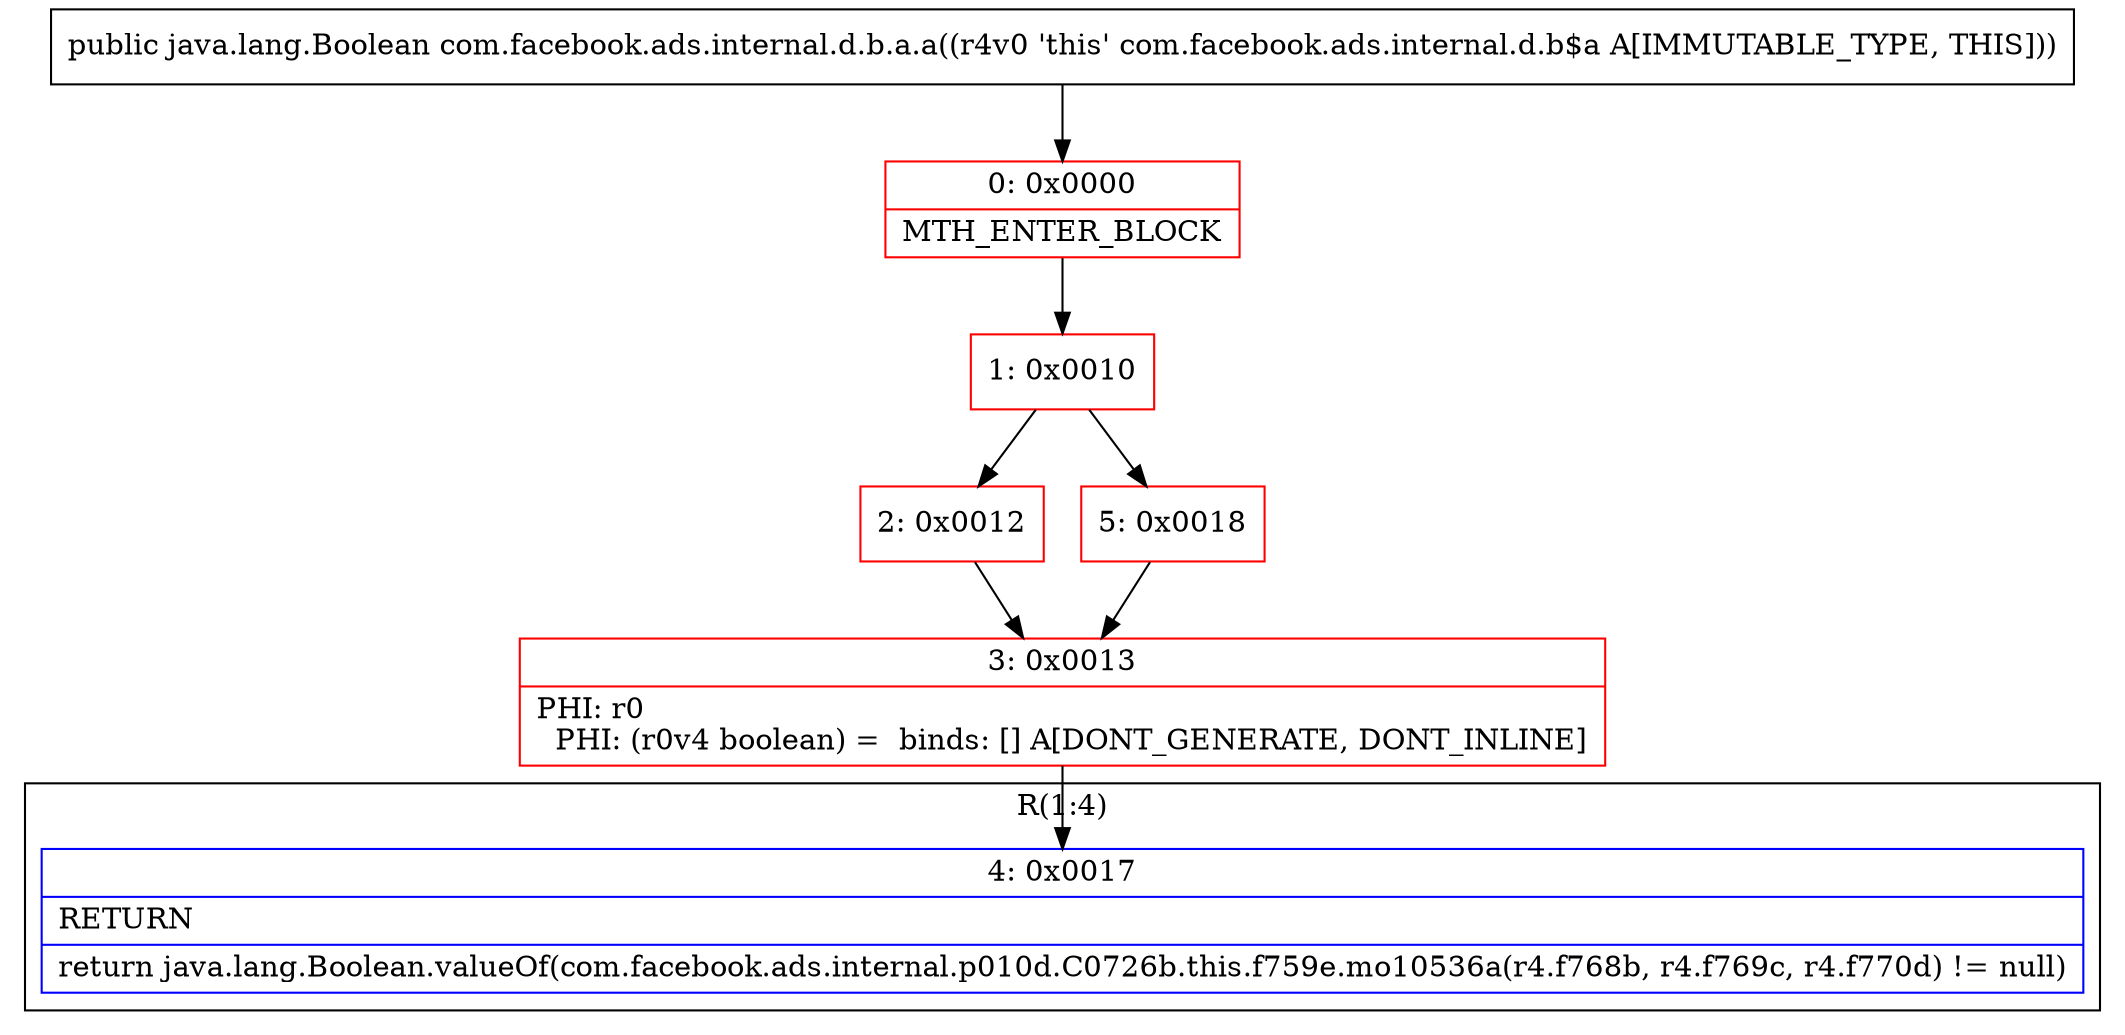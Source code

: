 digraph "CFG forcom.facebook.ads.internal.d.b.a.a()Ljava\/lang\/Boolean;" {
subgraph cluster_Region_707629513 {
label = "R(1:4)";
node [shape=record,color=blue];
Node_4 [shape=record,label="{4\:\ 0x0017|RETURN\l|return java.lang.Boolean.valueOf(com.facebook.ads.internal.p010d.C0726b.this.f759e.mo10536a(r4.f768b, r4.f769c, r4.f770d) != null)\l}"];
}
Node_0 [shape=record,color=red,label="{0\:\ 0x0000|MTH_ENTER_BLOCK\l}"];
Node_1 [shape=record,color=red,label="{1\:\ 0x0010}"];
Node_2 [shape=record,color=red,label="{2\:\ 0x0012}"];
Node_3 [shape=record,color=red,label="{3\:\ 0x0013|PHI: r0 \l  PHI: (r0v4 boolean) =  binds: [] A[DONT_GENERATE, DONT_INLINE]\l}"];
Node_5 [shape=record,color=red,label="{5\:\ 0x0018}"];
MethodNode[shape=record,label="{public java.lang.Boolean com.facebook.ads.internal.d.b.a.a((r4v0 'this' com.facebook.ads.internal.d.b$a A[IMMUTABLE_TYPE, THIS])) }"];
MethodNode -> Node_0;
Node_0 -> Node_1;
Node_1 -> Node_2;
Node_1 -> Node_5;
Node_2 -> Node_3;
Node_3 -> Node_4;
Node_5 -> Node_3;
}

